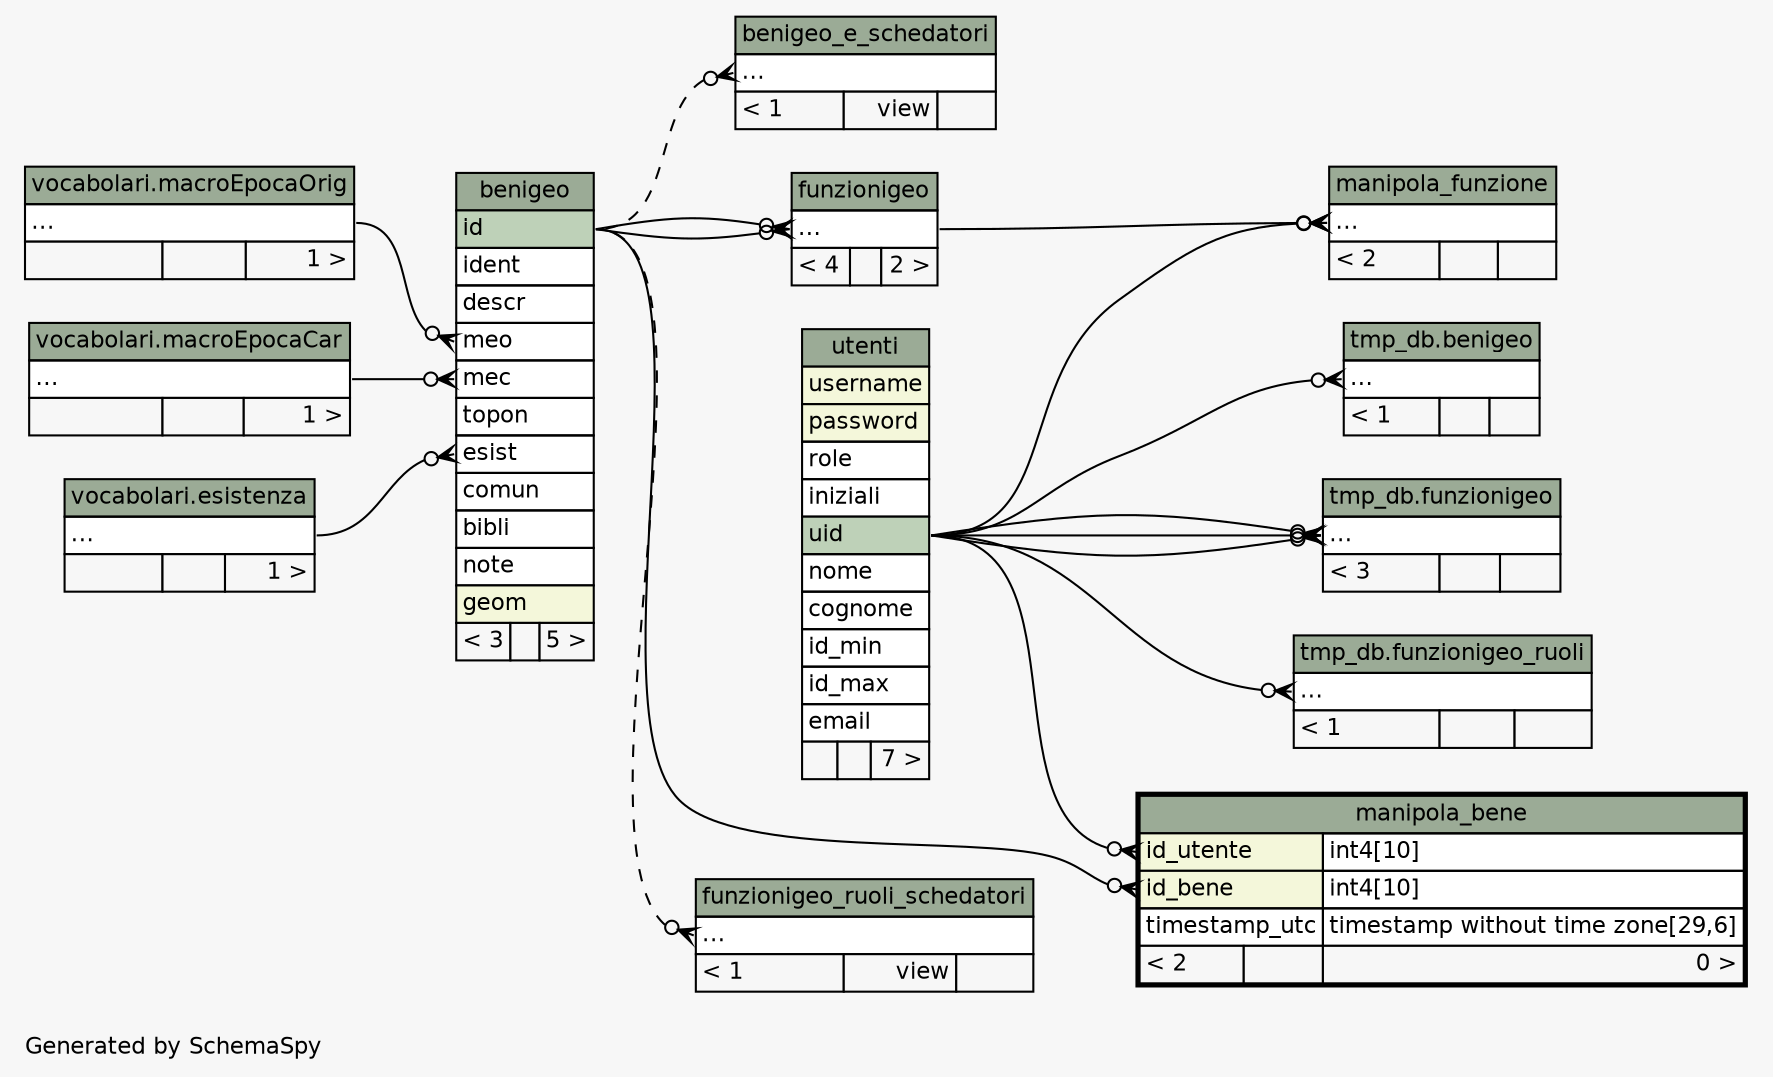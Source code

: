 // dot 2.38.0 on Windows 10 10.0
// SchemaSpy rev 590
digraph "impliedTwoDegreesRelationshipsDiagram" {
  graph [
    rankdir="RL"
    bgcolor="#f7f7f7"
    label="\nGenerated by SchemaSpy"
    labeljust="l"
    nodesep="0.18"
    ranksep="0.46"
    fontname="Helvetica"
    fontsize="11"
  ];
  node [
    fontname="Helvetica"
    fontsize="11"
    shape="plaintext"
  ];
  edge [
    arrowsize="0.8"
  ];
  "benigeo":"esist":w -> "vocabolari.esistenza":"elipses":e [arrowhead=none dir=back arrowtail=crowodot];
  "benigeo":"mec":w -> "vocabolari.macroEpocaCar":"elipses":e [arrowhead=none dir=back arrowtail=crowodot];
  "benigeo":"meo":w -> "vocabolari.macroEpocaOrig":"elipses":e [arrowhead=none dir=back arrowtail=crowodot];
  "tmp_db.benigeo":"elipses":w -> "utenti":"uid":e [arrowhead=none dir=back arrowtail=crowodot];
  "benigeo_e_schedatori":"elipses":w -> "benigeo":"id":e [arrowhead=none dir=back arrowtail=crowodot style=dashed];
  "funzionigeo":"elipses":w -> "benigeo":"id":e [arrowhead=none dir=back arrowtail=crowodot];
  "funzionigeo":"elipses":w -> "benigeo":"id":e [arrowhead=none dir=back arrowtail=crowodot];
  "tmp_db.funzionigeo":"elipses":w -> "utenti":"uid":e [arrowhead=none dir=back arrowtail=crowodot];
  "tmp_db.funzionigeo":"elipses":w -> "utenti":"uid":e [arrowhead=none dir=back arrowtail=crowodot];
  "tmp_db.funzionigeo":"elipses":w -> "utenti":"uid":e [arrowhead=none dir=back arrowtail=crowodot];
  "tmp_db.funzionigeo_ruoli":"elipses":w -> "utenti":"uid":e [arrowhead=none dir=back arrowtail=crowodot];
  "funzionigeo_ruoli_schedatori":"elipses":w -> "benigeo":"id":e [arrowhead=none dir=back arrowtail=crowodot style=dashed];
  "manipola_bene":"id_bene":w -> "benigeo":"id":e [arrowhead=none dir=back arrowtail=crowodot];
  "manipola_bene":"id_utente":w -> "utenti":"uid":e [arrowhead=none dir=back arrowtail=crowodot];
  "manipola_funzione":"elipses":w -> "funzionigeo":"elipses":e [arrowhead=none dir=back arrowtail=crowodot];
  "manipola_funzione":"elipses":w -> "utenti":"uid":e [arrowhead=none dir=back arrowtail=crowodot];
  "benigeo" [
    label=<
    <TABLE BORDER="0" CELLBORDER="1" CELLSPACING="0" BGCOLOR="#ffffff">
      <TR><TD COLSPAN="3" BGCOLOR="#9bab96" ALIGN="CENTER">benigeo</TD></TR>
      <TR><TD PORT="id" COLSPAN="3" BGCOLOR="#bed1b8" ALIGN="LEFT">id</TD></TR>
      <TR><TD PORT="ident" COLSPAN="3" ALIGN="LEFT">ident</TD></TR>
      <TR><TD PORT="descr" COLSPAN="3" ALIGN="LEFT">descr</TD></TR>
      <TR><TD PORT="meo" COLSPAN="3" ALIGN="LEFT">meo</TD></TR>
      <TR><TD PORT="mec" COLSPAN="3" ALIGN="LEFT">mec</TD></TR>
      <TR><TD PORT="topon" COLSPAN="3" ALIGN="LEFT">topon</TD></TR>
      <TR><TD PORT="esist" COLSPAN="3" ALIGN="LEFT">esist</TD></TR>
      <TR><TD PORT="comun" COLSPAN="3" ALIGN="LEFT">comun</TD></TR>
      <TR><TD PORT="bibli" COLSPAN="3" ALIGN="LEFT">bibli</TD></TR>
      <TR><TD PORT="note" COLSPAN="3" ALIGN="LEFT">note</TD></TR>
      <TR><TD PORT="geom" COLSPAN="3" BGCOLOR="#f4f7da" ALIGN="LEFT">geom</TD></TR>
      <TR><TD ALIGN="LEFT" BGCOLOR="#f7f7f7">&lt; 3</TD><TD ALIGN="RIGHT" BGCOLOR="#f7f7f7">  </TD><TD ALIGN="RIGHT" BGCOLOR="#f7f7f7">5 &gt;</TD></TR>
    </TABLE>>
    URL="benigeo.html"
    tooltip="benigeo"
  ];
  "tmp_db.benigeo" [
    label=<
    <TABLE BORDER="0" CELLBORDER="1" CELLSPACING="0" BGCOLOR="#ffffff">
      <TR><TD COLSPAN="3" BGCOLOR="#9bab96" ALIGN="CENTER">tmp_db.benigeo</TD></TR>
      <TR><TD PORT="elipses" COLSPAN="3" ALIGN="LEFT">...</TD></TR>
      <TR><TD ALIGN="LEFT" BGCOLOR="#f7f7f7">&lt; 1</TD><TD ALIGN="RIGHT" BGCOLOR="#f7f7f7">  </TD><TD ALIGN="RIGHT" BGCOLOR="#f7f7f7">  </TD></TR>
    </TABLE>>
    URL="../../tmp_db/tables/benigeo.html"
    tooltip="tmp_db.benigeo"
  ];
  "benigeo_e_schedatori" [
    label=<
    <TABLE BORDER="0" CELLBORDER="1" CELLSPACING="0" BGCOLOR="#ffffff">
      <TR><TD COLSPAN="3" BGCOLOR="#9bab96" ALIGN="CENTER">benigeo_e_schedatori</TD></TR>
      <TR><TD PORT="elipses" COLSPAN="3" ALIGN="LEFT">...</TD></TR>
      <TR><TD ALIGN="LEFT" BGCOLOR="#f7f7f7">&lt; 1</TD><TD ALIGN="RIGHT" BGCOLOR="#f7f7f7">view</TD><TD ALIGN="RIGHT" BGCOLOR="#f7f7f7">  </TD></TR>
    </TABLE>>
    URL="benigeo_e_schedatori.html"
    tooltip="benigeo_e_schedatori"
  ];
  "vocabolari.esistenza" [
    label=<
    <TABLE BORDER="0" CELLBORDER="1" CELLSPACING="0" BGCOLOR="#ffffff">
      <TR><TD COLSPAN="3" BGCOLOR="#9bab96" ALIGN="CENTER">vocabolari.esistenza</TD></TR>
      <TR><TD PORT="elipses" COLSPAN="3" ALIGN="LEFT">...</TD></TR>
      <TR><TD ALIGN="LEFT" BGCOLOR="#f7f7f7">  </TD><TD ALIGN="RIGHT" BGCOLOR="#f7f7f7">  </TD><TD ALIGN="RIGHT" BGCOLOR="#f7f7f7">1 &gt;</TD></TR>
    </TABLE>>
    URL="../../vocabolari/tables/esistenza.html"
    tooltip="vocabolari.esistenza"
  ];
  "funzionigeo" [
    label=<
    <TABLE BORDER="0" CELLBORDER="1" CELLSPACING="0" BGCOLOR="#ffffff">
      <TR><TD COLSPAN="3" BGCOLOR="#9bab96" ALIGN="CENTER">funzionigeo</TD></TR>
      <TR><TD PORT="elipses" COLSPAN="3" ALIGN="LEFT">...</TD></TR>
      <TR><TD ALIGN="LEFT" BGCOLOR="#f7f7f7">&lt; 4</TD><TD ALIGN="RIGHT" BGCOLOR="#f7f7f7">  </TD><TD ALIGN="RIGHT" BGCOLOR="#f7f7f7">2 &gt;</TD></TR>
    </TABLE>>
    URL="funzionigeo.html"
    tooltip="funzionigeo"
  ];
  "tmp_db.funzionigeo" [
    label=<
    <TABLE BORDER="0" CELLBORDER="1" CELLSPACING="0" BGCOLOR="#ffffff">
      <TR><TD COLSPAN="3" BGCOLOR="#9bab96" ALIGN="CENTER">tmp_db.funzionigeo</TD></TR>
      <TR><TD PORT="elipses" COLSPAN="3" ALIGN="LEFT">...</TD></TR>
      <TR><TD ALIGN="LEFT" BGCOLOR="#f7f7f7">&lt; 3</TD><TD ALIGN="RIGHT" BGCOLOR="#f7f7f7">  </TD><TD ALIGN="RIGHT" BGCOLOR="#f7f7f7">  </TD></TR>
    </TABLE>>
    URL="../../tmp_db/tables/funzionigeo.html"
    tooltip="tmp_db.funzionigeo"
  ];
  "tmp_db.funzionigeo_ruoli" [
    label=<
    <TABLE BORDER="0" CELLBORDER="1" CELLSPACING="0" BGCOLOR="#ffffff">
      <TR><TD COLSPAN="3" BGCOLOR="#9bab96" ALIGN="CENTER">tmp_db.funzionigeo_ruoli</TD></TR>
      <TR><TD PORT="elipses" COLSPAN="3" ALIGN="LEFT">...</TD></TR>
      <TR><TD ALIGN="LEFT" BGCOLOR="#f7f7f7">&lt; 1</TD><TD ALIGN="RIGHT" BGCOLOR="#f7f7f7">  </TD><TD ALIGN="RIGHT" BGCOLOR="#f7f7f7">  </TD></TR>
    </TABLE>>
    URL="../../tmp_db/tables/funzionigeo_ruoli.html"
    tooltip="tmp_db.funzionigeo_ruoli"
  ];
  "funzionigeo_ruoli_schedatori" [
    label=<
    <TABLE BORDER="0" CELLBORDER="1" CELLSPACING="0" BGCOLOR="#ffffff">
      <TR><TD COLSPAN="3" BGCOLOR="#9bab96" ALIGN="CENTER">funzionigeo_ruoli_schedatori</TD></TR>
      <TR><TD PORT="elipses" COLSPAN="3" ALIGN="LEFT">...</TD></TR>
      <TR><TD ALIGN="LEFT" BGCOLOR="#f7f7f7">&lt; 1</TD><TD ALIGN="RIGHT" BGCOLOR="#f7f7f7">view</TD><TD ALIGN="RIGHT" BGCOLOR="#f7f7f7">  </TD></TR>
    </TABLE>>
    URL="funzionigeo_ruoli_schedatori.html"
    tooltip="funzionigeo_ruoli_schedatori"
  ];
  "vocabolari.macroEpocaCar" [
    label=<
    <TABLE BORDER="0" CELLBORDER="1" CELLSPACING="0" BGCOLOR="#ffffff">
      <TR><TD COLSPAN="3" BGCOLOR="#9bab96" ALIGN="CENTER">vocabolari.macroEpocaCar</TD></TR>
      <TR><TD PORT="elipses" COLSPAN="3" ALIGN="LEFT">...</TD></TR>
      <TR><TD ALIGN="LEFT" BGCOLOR="#f7f7f7">  </TD><TD ALIGN="RIGHT" BGCOLOR="#f7f7f7">  </TD><TD ALIGN="RIGHT" BGCOLOR="#f7f7f7">1 &gt;</TD></TR>
    </TABLE>>
    URL="../../vocabolari/tables/macroEpocaCar.html"
    tooltip="vocabolari.macroEpocaCar"
  ];
  "vocabolari.macroEpocaOrig" [
    label=<
    <TABLE BORDER="0" CELLBORDER="1" CELLSPACING="0" BGCOLOR="#ffffff">
      <TR><TD COLSPAN="3" BGCOLOR="#9bab96" ALIGN="CENTER">vocabolari.macroEpocaOrig</TD></TR>
      <TR><TD PORT="elipses" COLSPAN="3" ALIGN="LEFT">...</TD></TR>
      <TR><TD ALIGN="LEFT" BGCOLOR="#f7f7f7">  </TD><TD ALIGN="RIGHT" BGCOLOR="#f7f7f7">  </TD><TD ALIGN="RIGHT" BGCOLOR="#f7f7f7">1 &gt;</TD></TR>
    </TABLE>>
    URL="../../vocabolari/tables/macroEpocaOrig.html"
    tooltip="vocabolari.macroEpocaOrig"
  ];
  "manipola_bene" [
    label=<
    <TABLE BORDER="2" CELLBORDER="1" CELLSPACING="0" BGCOLOR="#ffffff">
      <TR><TD COLSPAN="3" BGCOLOR="#9bab96" ALIGN="CENTER">manipola_bene</TD></TR>
      <TR><TD PORT="id_utente" COLSPAN="2" BGCOLOR="#f4f7da" ALIGN="LEFT">id_utente</TD><TD PORT="id_utente.type" ALIGN="LEFT">int4[10]</TD></TR>
      <TR><TD PORT="id_bene" COLSPAN="2" BGCOLOR="#f4f7da" ALIGN="LEFT">id_bene</TD><TD PORT="id_bene.type" ALIGN="LEFT">int4[10]</TD></TR>
      <TR><TD PORT="timestamp_utc" COLSPAN="2" ALIGN="LEFT">timestamp_utc</TD><TD PORT="timestamp_utc.type" ALIGN="LEFT">timestamp without time zone[29,6]</TD></TR>
      <TR><TD ALIGN="LEFT" BGCOLOR="#f7f7f7">&lt; 2</TD><TD ALIGN="RIGHT" BGCOLOR="#f7f7f7">  </TD><TD ALIGN="RIGHT" BGCOLOR="#f7f7f7">0 &gt;</TD></TR>
    </TABLE>>
    URL="manipola_bene.html"
    tooltip="manipola_bene"
  ];
  "manipola_funzione" [
    label=<
    <TABLE BORDER="0" CELLBORDER="1" CELLSPACING="0" BGCOLOR="#ffffff">
      <TR><TD COLSPAN="3" BGCOLOR="#9bab96" ALIGN="CENTER">manipola_funzione</TD></TR>
      <TR><TD PORT="elipses" COLSPAN="3" ALIGN="LEFT">...</TD></TR>
      <TR><TD ALIGN="LEFT" BGCOLOR="#f7f7f7">&lt; 2</TD><TD ALIGN="RIGHT" BGCOLOR="#f7f7f7">  </TD><TD ALIGN="RIGHT" BGCOLOR="#f7f7f7">  </TD></TR>
    </TABLE>>
    URL="manipola_funzione.html"
    tooltip="manipola_funzione"
  ];
  "utenti" [
    label=<
    <TABLE BORDER="0" CELLBORDER="1" CELLSPACING="0" BGCOLOR="#ffffff">
      <TR><TD COLSPAN="3" BGCOLOR="#9bab96" ALIGN="CENTER">utenti</TD></TR>
      <TR><TD PORT="username" COLSPAN="3" BGCOLOR="#f4f7da" ALIGN="LEFT">username</TD></TR>
      <TR><TD PORT="password" COLSPAN="3" BGCOLOR="#f4f7da" ALIGN="LEFT">password</TD></TR>
      <TR><TD PORT="role" COLSPAN="3" ALIGN="LEFT">role</TD></TR>
      <TR><TD PORT="iniziali" COLSPAN="3" ALIGN="LEFT">iniziali</TD></TR>
      <TR><TD PORT="uid" COLSPAN="3" BGCOLOR="#bed1b8" ALIGN="LEFT">uid</TD></TR>
      <TR><TD PORT="nome" COLSPAN="3" ALIGN="LEFT">nome</TD></TR>
      <TR><TD PORT="cognome" COLSPAN="3" ALIGN="LEFT">cognome</TD></TR>
      <TR><TD PORT="id_min" COLSPAN="3" ALIGN="LEFT">id_min</TD></TR>
      <TR><TD PORT="id_max" COLSPAN="3" ALIGN="LEFT">id_max</TD></TR>
      <TR><TD PORT="email" COLSPAN="3" ALIGN="LEFT">email</TD></TR>
      <TR><TD ALIGN="LEFT" BGCOLOR="#f7f7f7">  </TD><TD ALIGN="RIGHT" BGCOLOR="#f7f7f7">  </TD><TD ALIGN="RIGHT" BGCOLOR="#f7f7f7">7 &gt;</TD></TR>
    </TABLE>>
    URL="utenti.html"
    tooltip="utenti"
  ];
}
